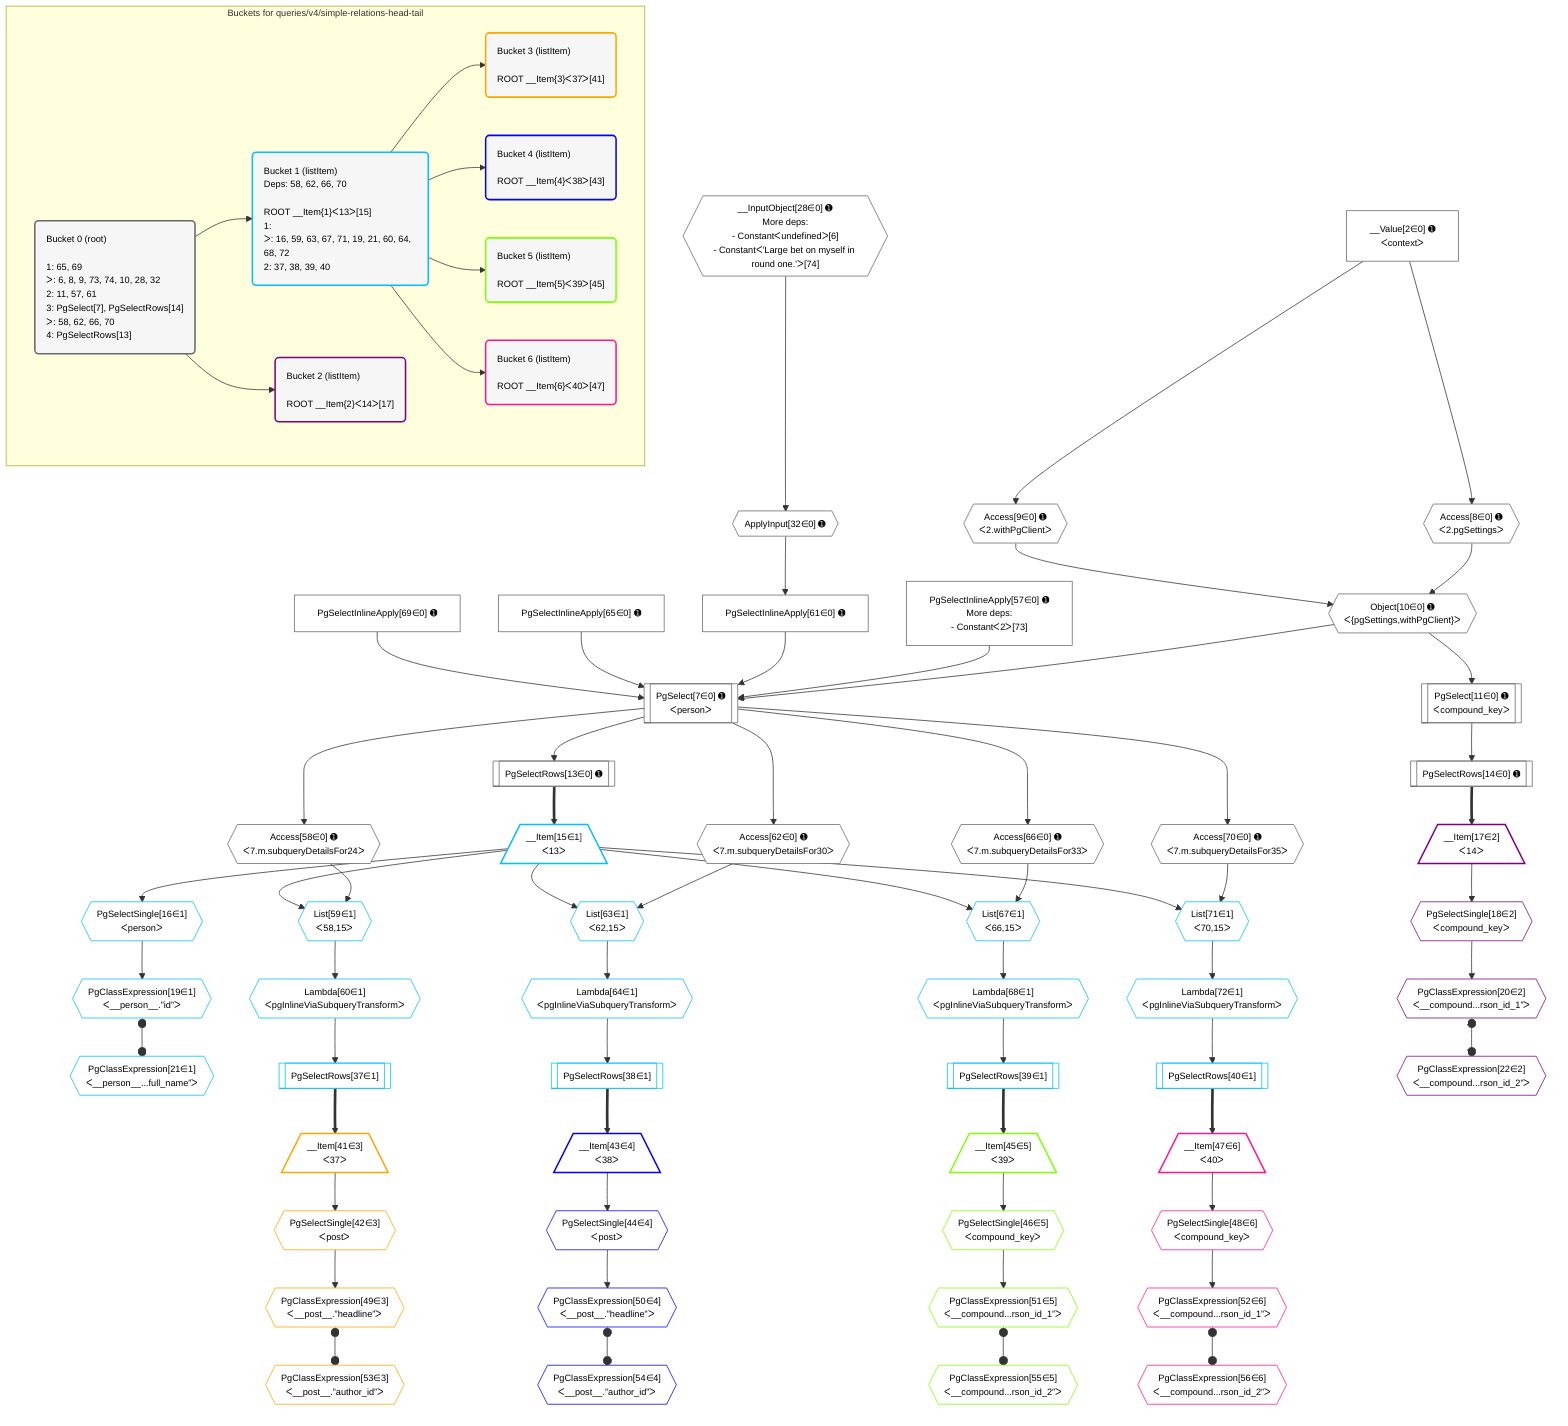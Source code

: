 %%{init: {'themeVariables': { 'fontSize': '12px'}}}%%
graph TD
    classDef path fill:#eee,stroke:#000,color:#000
    classDef plan fill:#fff,stroke-width:1px,color:#000
    classDef itemplan fill:#fff,stroke-width:2px,color:#000
    classDef unbatchedplan fill:#dff,stroke-width:1px,color:#000
    classDef sideeffectplan fill:#fcc,stroke-width:2px,color:#000
    classDef bucket fill:#f6f6f6,color:#000,stroke-width:2px,text-align:left

    subgraph "Buckets for queries/v4/simple-relations-head-tail"
    Bucket0("Bucket 0 (root)<br /><br />1: 65, 69<br />ᐳ: 6, 8, 9, 73, 74, 10, 28, 32<br />2: 11, 57, 61<br />3: PgSelect[7], PgSelectRows[14]<br />ᐳ: 58, 62, 66, 70<br />4: PgSelectRows[13]"):::bucket
    Bucket1("Bucket 1 (listItem)<br />Deps: 58, 62, 66, 70<br /><br />ROOT __Item{1}ᐸ13ᐳ[15]<br />1: <br />ᐳ: 16, 59, 63, 67, 71, 19, 21, 60, 64, 68, 72<br />2: 37, 38, 39, 40"):::bucket
    Bucket2("Bucket 2 (listItem)<br /><br />ROOT __Item{2}ᐸ14ᐳ[17]"):::bucket
    Bucket3("Bucket 3 (listItem)<br /><br />ROOT __Item{3}ᐸ37ᐳ[41]"):::bucket
    Bucket4("Bucket 4 (listItem)<br /><br />ROOT __Item{4}ᐸ38ᐳ[43]"):::bucket
    Bucket5("Bucket 5 (listItem)<br /><br />ROOT __Item{5}ᐸ39ᐳ[45]"):::bucket
    Bucket6("Bucket 6 (listItem)<br /><br />ROOT __Item{6}ᐸ40ᐳ[47]"):::bucket
    end
    Bucket0 --> Bucket1 & Bucket2
    Bucket1 --> Bucket3 & Bucket4 & Bucket5 & Bucket6

    %% plan dependencies
    PgSelect7[["PgSelect[7∈0] ➊<br />ᐸpersonᐳ"]]:::plan
    Object10{{"Object[10∈0] ➊<br />ᐸ{pgSettings,withPgClient}ᐳ"}}:::plan
    PgSelectInlineApply57["PgSelectInlineApply[57∈0] ➊<br />More deps:<br />- Constantᐸ2ᐳ[73]"]:::plan
    PgSelectInlineApply61["PgSelectInlineApply[61∈0] ➊"]:::plan
    PgSelectInlineApply65["PgSelectInlineApply[65∈0] ➊"]:::plan
    PgSelectInlineApply69["PgSelectInlineApply[69∈0] ➊"]:::plan
    Object10 & PgSelectInlineApply57 & PgSelectInlineApply61 & PgSelectInlineApply65 & PgSelectInlineApply69 --> PgSelect7
    Access8{{"Access[8∈0] ➊<br />ᐸ2.pgSettingsᐳ"}}:::plan
    Access9{{"Access[9∈0] ➊<br />ᐸ2.withPgClientᐳ"}}:::plan
    Access8 & Access9 --> Object10
    __InputObject28{{"__InputObject[28∈0] ➊<br />More deps:<br />- Constantᐸundefinedᐳ[6]<br />- Constantᐸ'Large bet on myself in round one.'ᐳ[74]"}}:::plan
    __Value2["__Value[2∈0] ➊<br />ᐸcontextᐳ"]:::plan
    __Value2 --> Access8
    __Value2 --> Access9
    PgSelect11[["PgSelect[11∈0] ➊<br />ᐸcompound_keyᐳ"]]:::plan
    Object10 --> PgSelect11
    PgSelectRows13[["PgSelectRows[13∈0] ➊"]]:::plan
    PgSelect7 --> PgSelectRows13
    PgSelectRows14[["PgSelectRows[14∈0] ➊"]]:::plan
    PgSelect11 --> PgSelectRows14
    ApplyInput32{{"ApplyInput[32∈0] ➊"}}:::plan
    __InputObject28 --> ApplyInput32
    Access58{{"Access[58∈0] ➊<br />ᐸ7.m.subqueryDetailsFor24ᐳ"}}:::plan
    PgSelect7 --> Access58
    ApplyInput32 --> PgSelectInlineApply61
    Access62{{"Access[62∈0] ➊<br />ᐸ7.m.subqueryDetailsFor30ᐳ"}}:::plan
    PgSelect7 --> Access62
    Access66{{"Access[66∈0] ➊<br />ᐸ7.m.subqueryDetailsFor33ᐳ"}}:::plan
    PgSelect7 --> Access66
    Access70{{"Access[70∈0] ➊<br />ᐸ7.m.subqueryDetailsFor35ᐳ"}}:::plan
    PgSelect7 --> Access70
    List59{{"List[59∈1]<br />ᐸ58,15ᐳ"}}:::plan
    __Item15[/"__Item[15∈1]<br />ᐸ13ᐳ"\]:::itemplan
    Access58 & __Item15 --> List59
    List63{{"List[63∈1]<br />ᐸ62,15ᐳ"}}:::plan
    Access62 & __Item15 --> List63
    List67{{"List[67∈1]<br />ᐸ66,15ᐳ"}}:::plan
    Access66 & __Item15 --> List67
    List71{{"List[71∈1]<br />ᐸ70,15ᐳ"}}:::plan
    Access70 & __Item15 --> List71
    PgSelectRows13 ==> __Item15
    PgSelectSingle16{{"PgSelectSingle[16∈1]<br />ᐸpersonᐳ"}}:::plan
    __Item15 --> PgSelectSingle16
    PgClassExpression19{{"PgClassExpression[19∈1]<br />ᐸ__person__.”id”ᐳ"}}:::plan
    PgSelectSingle16 --> PgClassExpression19
    PgClassExpression21{{"PgClassExpression[21∈1]<br />ᐸ__person__...full_name”ᐳ"}}:::plan
    PgClassExpression19 o--o PgClassExpression21
    PgSelectRows37[["PgSelectRows[37∈1]"]]:::plan
    Lambda60{{"Lambda[60∈1]<br />ᐸpgInlineViaSubqueryTransformᐳ"}}:::plan
    Lambda60 --> PgSelectRows37
    PgSelectRows38[["PgSelectRows[38∈1]"]]:::plan
    Lambda64{{"Lambda[64∈1]<br />ᐸpgInlineViaSubqueryTransformᐳ"}}:::plan
    Lambda64 --> PgSelectRows38
    PgSelectRows39[["PgSelectRows[39∈1]"]]:::plan
    Lambda68{{"Lambda[68∈1]<br />ᐸpgInlineViaSubqueryTransformᐳ"}}:::plan
    Lambda68 --> PgSelectRows39
    PgSelectRows40[["PgSelectRows[40∈1]"]]:::plan
    Lambda72{{"Lambda[72∈1]<br />ᐸpgInlineViaSubqueryTransformᐳ"}}:::plan
    Lambda72 --> PgSelectRows40
    List59 --> Lambda60
    List63 --> Lambda64
    List67 --> Lambda68
    List71 --> Lambda72
    __Item17[/"__Item[17∈2]<br />ᐸ14ᐳ"\]:::itemplan
    PgSelectRows14 ==> __Item17
    PgSelectSingle18{{"PgSelectSingle[18∈2]<br />ᐸcompound_keyᐳ"}}:::plan
    __Item17 --> PgSelectSingle18
    PgClassExpression20{{"PgClassExpression[20∈2]<br />ᐸ__compound...rson_id_1”ᐳ"}}:::plan
    PgSelectSingle18 --> PgClassExpression20
    PgClassExpression22{{"PgClassExpression[22∈2]<br />ᐸ__compound...rson_id_2”ᐳ"}}:::plan
    PgClassExpression20 o--o PgClassExpression22
    __Item41[/"__Item[41∈3]<br />ᐸ37ᐳ"\]:::itemplan
    PgSelectRows37 ==> __Item41
    PgSelectSingle42{{"PgSelectSingle[42∈3]<br />ᐸpostᐳ"}}:::plan
    __Item41 --> PgSelectSingle42
    PgClassExpression49{{"PgClassExpression[49∈3]<br />ᐸ__post__.”headline”ᐳ"}}:::plan
    PgSelectSingle42 --> PgClassExpression49
    PgClassExpression53{{"PgClassExpression[53∈3]<br />ᐸ__post__.”author_id”ᐳ"}}:::plan
    PgClassExpression49 o--o PgClassExpression53
    __Item43[/"__Item[43∈4]<br />ᐸ38ᐳ"\]:::itemplan
    PgSelectRows38 ==> __Item43
    PgSelectSingle44{{"PgSelectSingle[44∈4]<br />ᐸpostᐳ"}}:::plan
    __Item43 --> PgSelectSingle44
    PgClassExpression50{{"PgClassExpression[50∈4]<br />ᐸ__post__.”headline”ᐳ"}}:::plan
    PgSelectSingle44 --> PgClassExpression50
    PgClassExpression54{{"PgClassExpression[54∈4]<br />ᐸ__post__.”author_id”ᐳ"}}:::plan
    PgClassExpression50 o--o PgClassExpression54
    __Item45[/"__Item[45∈5]<br />ᐸ39ᐳ"\]:::itemplan
    PgSelectRows39 ==> __Item45
    PgSelectSingle46{{"PgSelectSingle[46∈5]<br />ᐸcompound_keyᐳ"}}:::plan
    __Item45 --> PgSelectSingle46
    PgClassExpression51{{"PgClassExpression[51∈5]<br />ᐸ__compound...rson_id_1”ᐳ"}}:::plan
    PgSelectSingle46 --> PgClassExpression51
    PgClassExpression55{{"PgClassExpression[55∈5]<br />ᐸ__compound...rson_id_2”ᐳ"}}:::plan
    PgClassExpression51 o--o PgClassExpression55
    __Item47[/"__Item[47∈6]<br />ᐸ40ᐳ"\]:::itemplan
    PgSelectRows40 ==> __Item47
    PgSelectSingle48{{"PgSelectSingle[48∈6]<br />ᐸcompound_keyᐳ"}}:::plan
    __Item47 --> PgSelectSingle48
    PgClassExpression52{{"PgClassExpression[52∈6]<br />ᐸ__compound...rson_id_1”ᐳ"}}:::plan
    PgSelectSingle48 --> PgClassExpression52
    PgClassExpression56{{"PgClassExpression[56∈6]<br />ᐸ__compound...rson_id_2”ᐳ"}}:::plan
    PgClassExpression52 o--o PgClassExpression56

    %% define steps
    classDef bucket0 stroke:#696969
    class Bucket0,__Value2,PgSelect7,Access8,Access9,Object10,PgSelect11,PgSelectRows13,PgSelectRows14,__InputObject28,ApplyInput32,PgSelectInlineApply57,Access58,PgSelectInlineApply61,Access62,PgSelectInlineApply65,Access66,PgSelectInlineApply69,Access70 bucket0
    classDef bucket1 stroke:#00bfff
    class Bucket1,__Item15,PgSelectSingle16,PgClassExpression19,PgClassExpression21,PgSelectRows37,PgSelectRows38,PgSelectRows39,PgSelectRows40,List59,Lambda60,List63,Lambda64,List67,Lambda68,List71,Lambda72 bucket1
    classDef bucket2 stroke:#7f007f
    class Bucket2,__Item17,PgSelectSingle18,PgClassExpression20,PgClassExpression22 bucket2
    classDef bucket3 stroke:#ffa500
    class Bucket3,__Item41,PgSelectSingle42,PgClassExpression49,PgClassExpression53 bucket3
    classDef bucket4 stroke:#0000ff
    class Bucket4,__Item43,PgSelectSingle44,PgClassExpression50,PgClassExpression54 bucket4
    classDef bucket5 stroke:#7fff00
    class Bucket5,__Item45,PgSelectSingle46,PgClassExpression51,PgClassExpression55 bucket5
    classDef bucket6 stroke:#ff1493
    class Bucket6,__Item47,PgSelectSingle48,PgClassExpression52,PgClassExpression56 bucket6